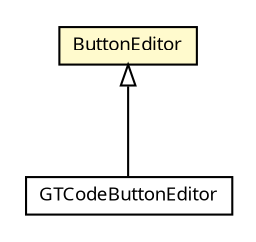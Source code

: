 #!/usr/local/bin/dot
#
# Class diagram 
# Generated by UMLGraph version R5_6 (http://www.umlgraph.org/)
#

digraph G {
	edge [fontname="Trebuchet MS",fontsize=10,labelfontname="Trebuchet MS",labelfontsize=10];
	node [fontname="Trebuchet MS",fontsize=10,shape=plaintext];
	nodesep=0.25;
	ranksep=0.5;
	// se.cambio.cds.gdl.editor.view.util.GTCodeButtonEditor
	c95599 [label=<<table title="se.cambio.cds.gdl.editor.view.util.GTCodeButtonEditor" border="0" cellborder="1" cellspacing="0" cellpadding="2" port="p" href="./GTCodeButtonEditor.html">
		<tr><td><table border="0" cellspacing="0" cellpadding="1">
<tr><td align="center" balign="center"><font face="Trebuchet MS"> GTCodeButtonEditor </font></td></tr>
		</table></td></tr>
		</table>>, URL="./GTCodeButtonEditor.html", fontname="Trebuchet MS", fontcolor="black", fontsize=9.0];
	// se.cambio.cds.gdl.editor.view.util.ButtonEditor
	c95603 [label=<<table title="se.cambio.cds.gdl.editor.view.util.ButtonEditor" border="0" cellborder="1" cellspacing="0" cellpadding="2" port="p" bgcolor="lemonChiffon" href="./ButtonEditor.html">
		<tr><td><table border="0" cellspacing="0" cellpadding="1">
<tr><td align="center" balign="center"><font face="Trebuchet MS"> ButtonEditor </font></td></tr>
		</table></td></tr>
		</table>>, URL="./ButtonEditor.html", fontname="Trebuchet MS", fontcolor="black", fontsize=9.0];
	//se.cambio.cds.gdl.editor.view.util.GTCodeButtonEditor extends se.cambio.cds.gdl.editor.view.util.ButtonEditor
	c95603:p -> c95599:p [dir=back,arrowtail=empty];
}

